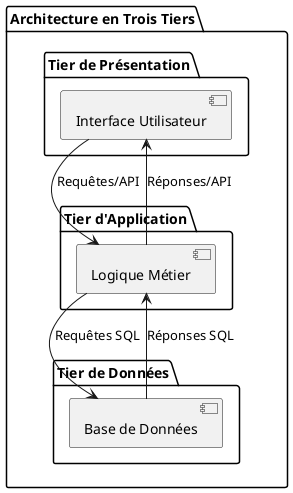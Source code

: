 @startuml
package "Architecture en Trois Tiers" {

    package "Tier de Présentation" {
        [Interface Utilisateur]
    }

    package "Tier d'Application" {
        [Logique Métier]
    }

    package "Tier de Données" {
        [Base de Données]
    }

    [Interface Utilisateur] --> [Logique Métier]: Requêtes/API
    [Logique Métier] --> [Base de Données]: Requêtes SQL
    [Base de Données] --> [Logique Métier]: Réponses SQL
    [Logique Métier] --> [Interface Utilisateur]: Réponses/API

}
@enduml
